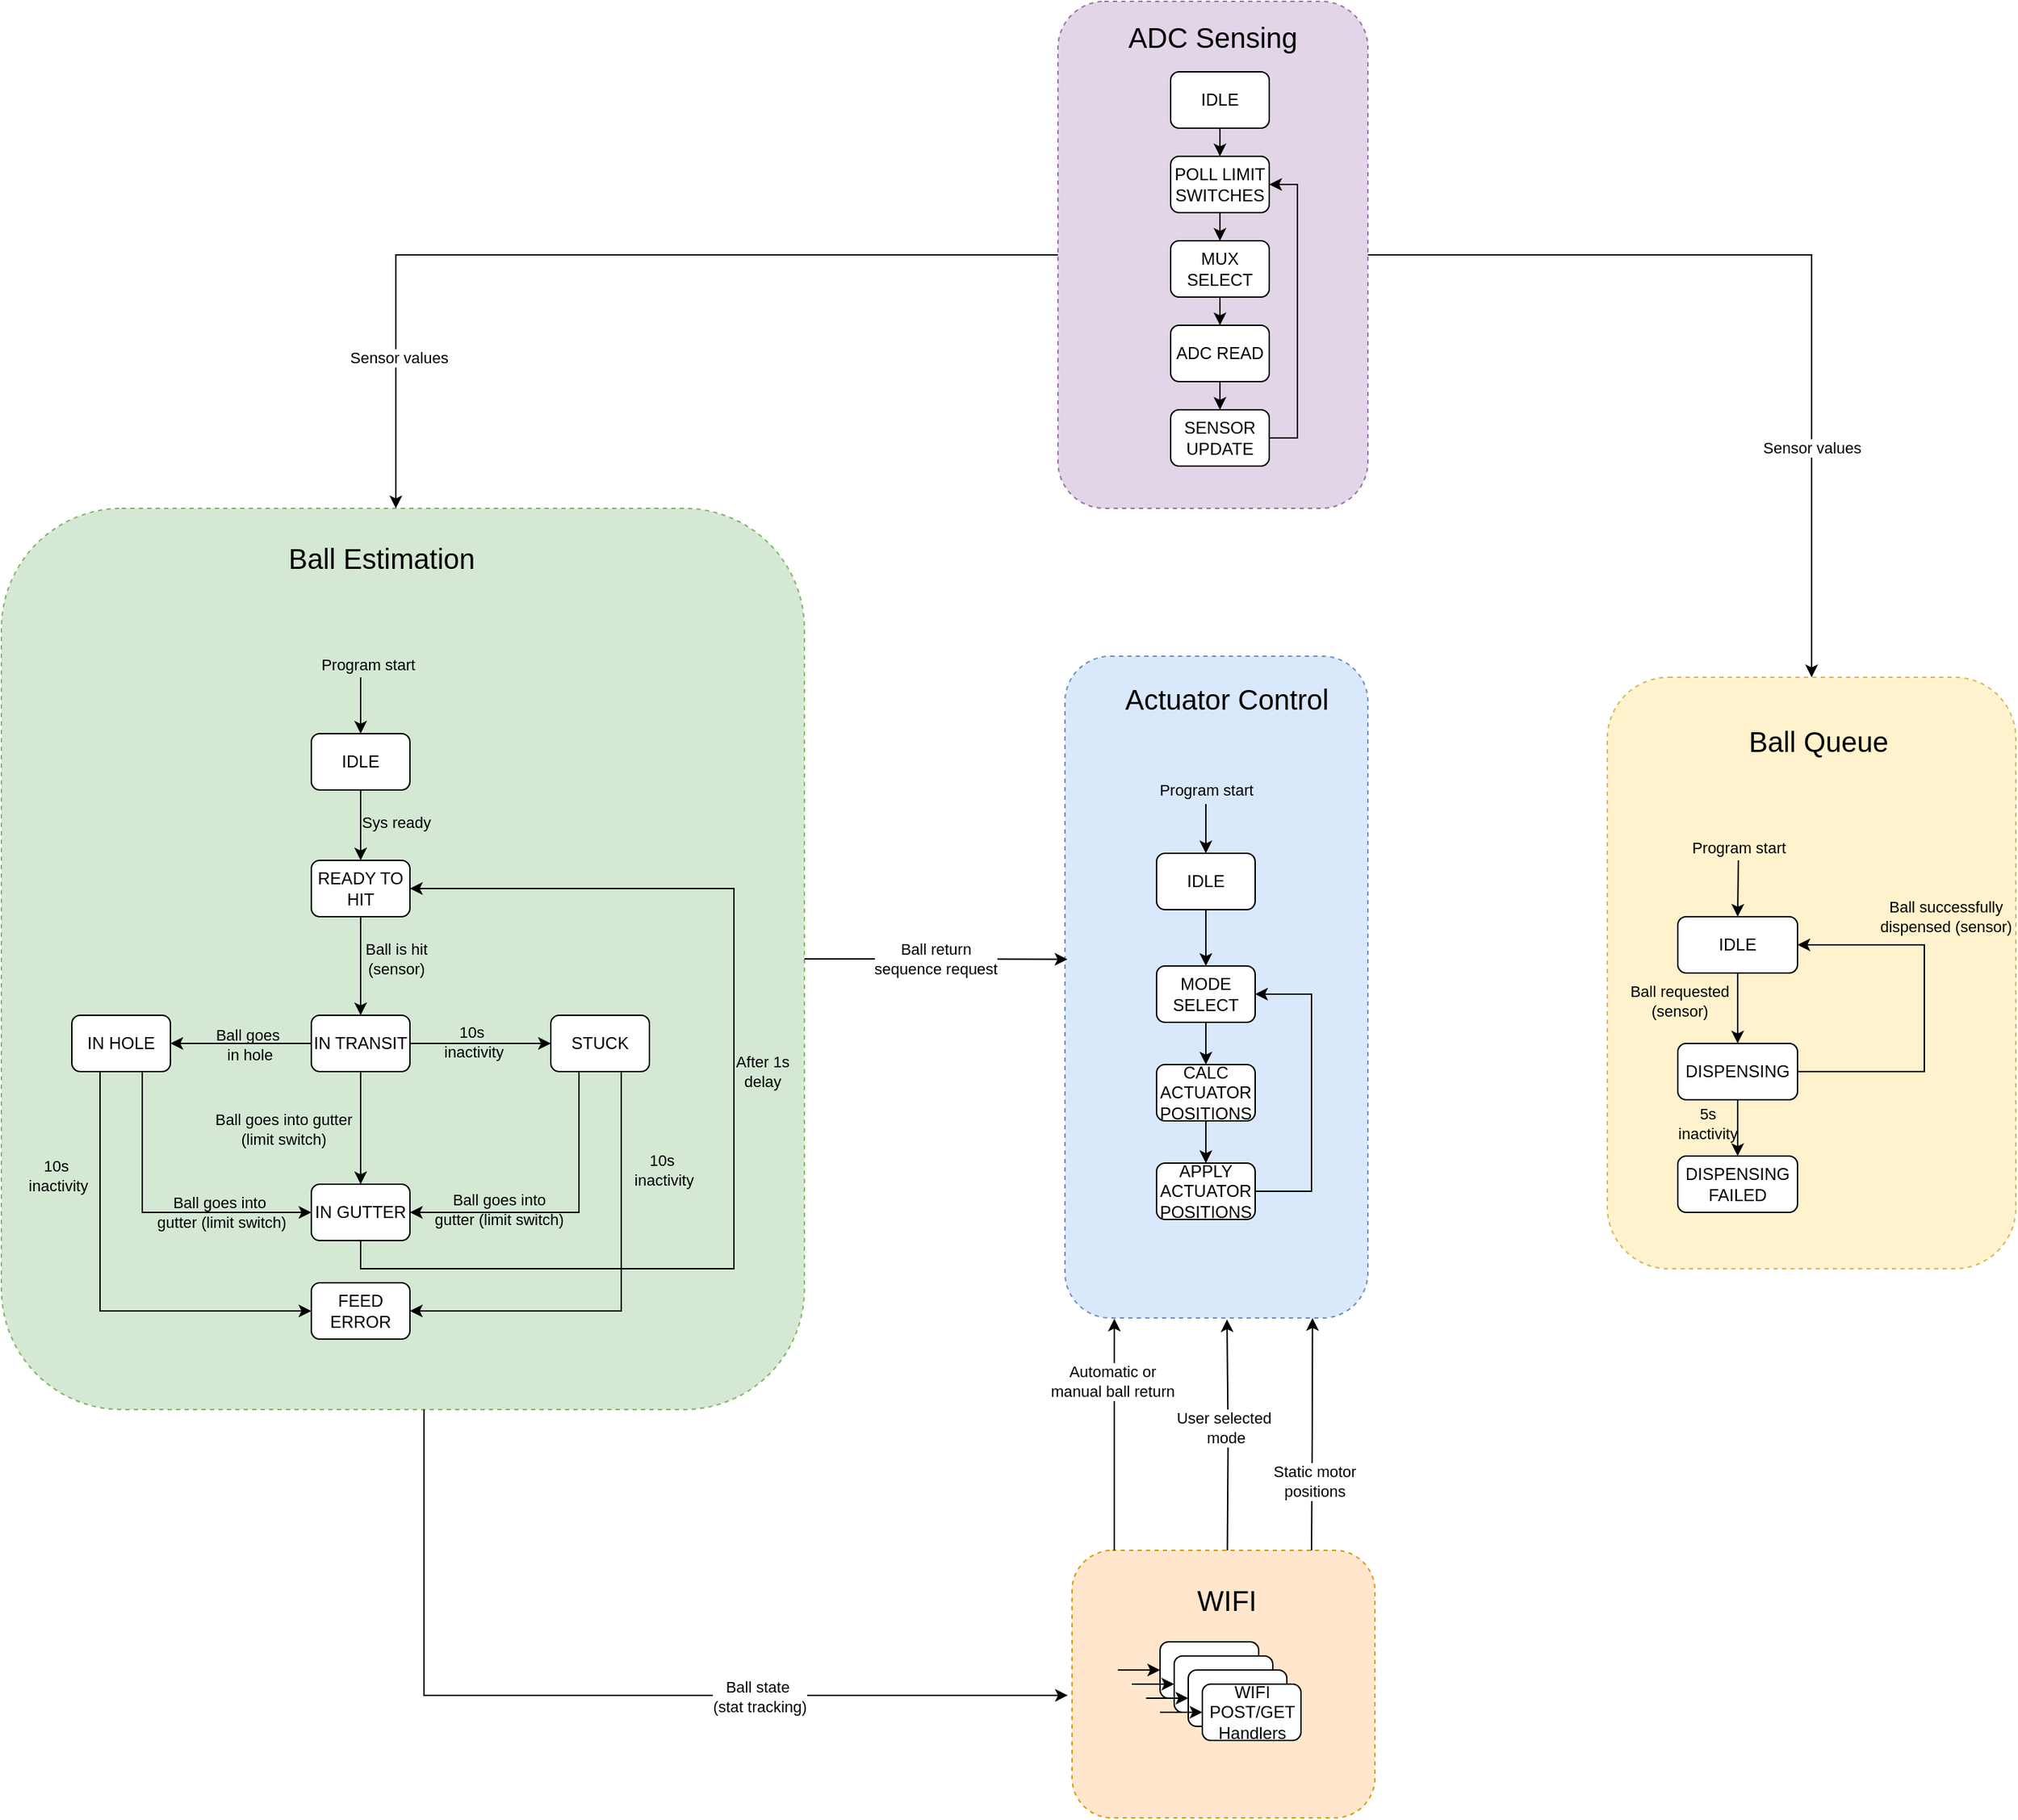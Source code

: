<mxfile version="24.8.4">
  <diagram name="Page-1" id="zExhag9UgMzSdzWPCm1d">
    <mxGraphModel dx="1687" dy="925" grid="1" gridSize="10" guides="0" tooltips="1" connect="1" arrows="1" fold="1" page="1" pageScale="1" pageWidth="2000" pageHeight="2000" math="0" shadow="0">
      <root>
        <mxCell id="0" />
        <mxCell id="1" parent="0" />
        <mxCell id="xGdZIKILuJkKEd5dnqQw-100" style="edgeStyle=orthogonalEdgeStyle;rounded=0;orthogonalLoop=1;jettySize=auto;html=1;entryX=0.522;entryY=1.002;entryDx=0;entryDy=0;entryPerimeter=0;" edge="1" parent="1">
          <mxGeometry relative="1" as="geometry">
            <mxPoint x="1160.27" y="1280" as="sourcePoint" />
            <mxPoint x="1160" y="1115.94" as="targetPoint" />
          </mxGeometry>
        </mxCell>
        <mxCell id="xGdZIKILuJkKEd5dnqQw-105" value="User selected&amp;nbsp;&lt;div&gt;mode&lt;/div&gt;" style="edgeLabel;html=1;align=center;verticalAlign=middle;resizable=0;points=[];" vertex="1" connectable="0" parent="xGdZIKILuJkKEd5dnqQw-100">
          <mxGeometry x="0.065" y="2" relative="1" as="geometry">
            <mxPoint as="offset" />
          </mxGeometry>
        </mxCell>
        <mxCell id="xGdZIKILuJkKEd5dnqQw-101" value="" style="group" vertex="1" connectable="0" parent="1">
          <mxGeometry x="1050" y="1280" width="215" height="190" as="geometry" />
        </mxCell>
        <mxCell id="xGdZIKILuJkKEd5dnqQw-87" value="" style="rounded=1;whiteSpace=wrap;html=1;dashed=1;arcSize=15;fillColor=#ffe6cc;strokeColor=#d79b00;" vertex="1" parent="xGdZIKILuJkKEd5dnqQw-101">
          <mxGeometry width="215" height="190" as="geometry" />
        </mxCell>
        <mxCell id="xGdZIKILuJkKEd5dnqQw-75" value="" style="rounded=1;whiteSpace=wrap;html=1;" vertex="1" parent="xGdZIKILuJkKEd5dnqQw-101">
          <mxGeometry x="62.5" y="65" width="70" height="40" as="geometry" />
        </mxCell>
        <mxCell id="xGdZIKILuJkKEd5dnqQw-84" value="" style="rounded=1;whiteSpace=wrap;html=1;" vertex="1" parent="xGdZIKILuJkKEd5dnqQw-101">
          <mxGeometry x="72.5" y="75" width="70" height="40" as="geometry" />
        </mxCell>
        <mxCell id="xGdZIKILuJkKEd5dnqQw-85" value="" style="rounded=1;whiteSpace=wrap;html=1;" vertex="1" parent="xGdZIKILuJkKEd5dnqQw-101">
          <mxGeometry x="82.5" y="85" width="70" height="40" as="geometry" />
        </mxCell>
        <mxCell id="xGdZIKILuJkKEd5dnqQw-86" value="WIFI POST/GET Handlers" style="rounded=1;whiteSpace=wrap;html=1;" vertex="1" parent="xGdZIKILuJkKEd5dnqQw-101">
          <mxGeometry x="92.5" y="95" width="70" height="40" as="geometry" />
        </mxCell>
        <mxCell id="xGdZIKILuJkKEd5dnqQw-88" value="" style="endArrow=classic;html=1;rounded=0;" edge="1" parent="xGdZIKILuJkKEd5dnqQw-101">
          <mxGeometry width="50" height="50" relative="1" as="geometry">
            <mxPoint x="32.5" y="85" as="sourcePoint" />
            <mxPoint x="62.5" y="85" as="targetPoint" />
          </mxGeometry>
        </mxCell>
        <mxCell id="xGdZIKILuJkKEd5dnqQw-89" value="" style="endArrow=classic;html=1;rounded=0;" edge="1" parent="xGdZIKILuJkKEd5dnqQw-101">
          <mxGeometry width="50" height="50" relative="1" as="geometry">
            <mxPoint x="42.5" y="95" as="sourcePoint" />
            <mxPoint x="72.5" y="95" as="targetPoint" />
          </mxGeometry>
        </mxCell>
        <mxCell id="xGdZIKILuJkKEd5dnqQw-90" value="" style="endArrow=classic;html=1;rounded=0;" edge="1" parent="xGdZIKILuJkKEd5dnqQw-101">
          <mxGeometry width="50" height="50" relative="1" as="geometry">
            <mxPoint x="52.5" y="105" as="sourcePoint" />
            <mxPoint x="82.5" y="105" as="targetPoint" />
          </mxGeometry>
        </mxCell>
        <mxCell id="xGdZIKILuJkKEd5dnqQw-91" value="" style="endArrow=classic;html=1;rounded=0;" edge="1" parent="xGdZIKILuJkKEd5dnqQw-101">
          <mxGeometry width="50" height="50" relative="1" as="geometry">
            <mxPoint x="62.5" y="115" as="sourcePoint" />
            <mxPoint x="92.5" y="115" as="targetPoint" />
          </mxGeometry>
        </mxCell>
        <mxCell id="xGdZIKILuJkKEd5dnqQw-96" value="&lt;span style=&quot;font-size: 20px;&quot;&gt;WIFI&lt;/span&gt;" style="text;html=1;align=center;verticalAlign=middle;whiteSpace=wrap;rounded=0;" vertex="1" parent="xGdZIKILuJkKEd5dnqQw-101">
          <mxGeometry x="30" y="20" width="160" height="30" as="geometry" />
        </mxCell>
        <mxCell id="xGdZIKILuJkKEd5dnqQw-102" value="" style="group" vertex="1" connectable="0" parent="1">
          <mxGeometry x="1045" y="645" width="215" height="470" as="geometry" />
        </mxCell>
        <mxCell id="xGdZIKILuJkKEd5dnqQw-69" value="" style="rounded=1;whiteSpace=wrap;html=1;dashed=1;arcSize=15;fillColor=#dae8fc;strokeColor=#6c8ebf;" vertex="1" parent="xGdZIKILuJkKEd5dnqQw-102">
          <mxGeometry width="215" height="470" as="geometry" />
        </mxCell>
        <mxCell id="xGdZIKILuJkKEd5dnqQw-47" style="edgeStyle=orthogonalEdgeStyle;rounded=0;orthogonalLoop=1;jettySize=auto;html=1;entryX=0.5;entryY=0;entryDx=0;entryDy=0;" edge="1" parent="xGdZIKILuJkKEd5dnqQw-102" source="xGdZIKILuJkKEd5dnqQw-41" target="xGdZIKILuJkKEd5dnqQw-42">
          <mxGeometry relative="1" as="geometry" />
        </mxCell>
        <mxCell id="xGdZIKILuJkKEd5dnqQw-41" value="IDLE" style="rounded=1;whiteSpace=wrap;html=1;" vertex="1" parent="xGdZIKILuJkKEd5dnqQw-102">
          <mxGeometry x="65" y="140" width="70" height="40" as="geometry" />
        </mxCell>
        <mxCell id="xGdZIKILuJkKEd5dnqQw-49" style="edgeStyle=orthogonalEdgeStyle;rounded=0;orthogonalLoop=1;jettySize=auto;html=1;entryX=0.5;entryY=0;entryDx=0;entryDy=0;" edge="1" parent="xGdZIKILuJkKEd5dnqQw-102" source="xGdZIKILuJkKEd5dnqQw-42" target="xGdZIKILuJkKEd5dnqQw-43">
          <mxGeometry relative="1" as="geometry" />
        </mxCell>
        <mxCell id="xGdZIKILuJkKEd5dnqQw-42" value="MODE SELECT" style="rounded=1;whiteSpace=wrap;html=1;" vertex="1" parent="xGdZIKILuJkKEd5dnqQw-102">
          <mxGeometry x="65" y="220" width="70" height="40" as="geometry" />
        </mxCell>
        <mxCell id="xGdZIKILuJkKEd5dnqQw-50" style="edgeStyle=orthogonalEdgeStyle;rounded=0;orthogonalLoop=1;jettySize=auto;html=1;entryX=0.5;entryY=0;entryDx=0;entryDy=0;" edge="1" parent="xGdZIKILuJkKEd5dnqQw-102" source="xGdZIKILuJkKEd5dnqQw-43" target="xGdZIKILuJkKEd5dnqQw-44">
          <mxGeometry relative="1" as="geometry" />
        </mxCell>
        <mxCell id="xGdZIKILuJkKEd5dnqQw-43" value="CALC ACTUATOR POSITIONS" style="rounded=1;whiteSpace=wrap;html=1;" vertex="1" parent="xGdZIKILuJkKEd5dnqQw-102">
          <mxGeometry x="65" y="290" width="70" height="40" as="geometry" />
        </mxCell>
        <mxCell id="xGdZIKILuJkKEd5dnqQw-51" style="edgeStyle=orthogonalEdgeStyle;rounded=0;orthogonalLoop=1;jettySize=auto;html=1;entryX=1;entryY=0.5;entryDx=0;entryDy=0;" edge="1" parent="xGdZIKILuJkKEd5dnqQw-102" source="xGdZIKILuJkKEd5dnqQw-44" target="xGdZIKILuJkKEd5dnqQw-42">
          <mxGeometry relative="1" as="geometry">
            <Array as="points">
              <mxPoint x="175" y="380" />
              <mxPoint x="175" y="240" />
            </Array>
          </mxGeometry>
        </mxCell>
        <mxCell id="xGdZIKILuJkKEd5dnqQw-44" value="APPLY ACTUATOR POSITIONS" style="rounded=1;whiteSpace=wrap;html=1;" vertex="1" parent="xGdZIKILuJkKEd5dnqQw-102">
          <mxGeometry x="65" y="360" width="70" height="40" as="geometry" />
        </mxCell>
        <mxCell id="xGdZIKILuJkKEd5dnqQw-45" value="" style="endArrow=classic;html=1;rounded=0;entryX=0.5;entryY=0;entryDx=0;entryDy=0;" edge="1" parent="xGdZIKILuJkKEd5dnqQw-102" target="xGdZIKILuJkKEd5dnqQw-41">
          <mxGeometry width="50" height="50" relative="1" as="geometry">
            <mxPoint x="100" y="105" as="sourcePoint" />
            <mxPoint x="99.68" y="140" as="targetPoint" />
          </mxGeometry>
        </mxCell>
        <mxCell id="xGdZIKILuJkKEd5dnqQw-46" value="&lt;font style=&quot;font-size: 11px;&quot;&gt;Program start&lt;/font&gt;" style="edgeLabel;html=1;align=center;verticalAlign=middle;resizable=0;points=[];labelBackgroundColor=none;" vertex="1" connectable="0" parent="xGdZIKILuJkKEd5dnqQw-45">
          <mxGeometry x="-0.024" relative="1" as="geometry">
            <mxPoint y="-27" as="offset" />
          </mxGeometry>
        </mxCell>
        <mxCell id="xGdZIKILuJkKEd5dnqQw-94" value="&lt;font style=&quot;font-size: 20px;&quot;&gt;Actuator Control&lt;/font&gt;&lt;span style=&quot;color: rgba(0, 0, 0, 0); font-family: monospace; font-size: 0px; text-align: start; text-wrap: nowrap;&quot;&gt;%3CmxGraphModel%3E%3Croot%3E%3CmxCell%20id%3D%220%22%2F%3E%3CmxCell%20id%3D%221%22%20parent%3D%220%22%2F%3E%3CmxCell%20id%3D%222%22%20value%3D%22%26lt%3Bfont%20style%3D%26quot%3Bfont-size%3A%2020px%3B%26quot%3B%26gt%3BBall%20Estimation%26lt%3B%2Ffont%26gt%3B%22%20style%3D%22text%3Bhtml%3D1%3Balign%3Dcenter%3BverticalAlign%3Dmiddle%3BwhiteSpace%3Dwrap%3Brounded%3D0%3B%22%20vertex%3D%221%22%20parent%3D%221%22%3E%3CmxGeometry%20x%3D%22440%22%20y%3D%22470%22%20width%3D%22160%22%20height%3D%2230%22%20as%3D%22geometry%22%2F%3E%3C%2FmxCell%3E%3C%2Froot%3E%3C%2FmxGraphModel%3E&lt;/span&gt;" style="text;html=1;align=center;verticalAlign=middle;whiteSpace=wrap;rounded=0;" vertex="1" parent="xGdZIKILuJkKEd5dnqQw-102">
          <mxGeometry x="35" y="15" width="160" height="30" as="geometry" />
        </mxCell>
        <mxCell id="xGdZIKILuJkKEd5dnqQw-103" value="" style="group" vertex="1" connectable="0" parent="1">
          <mxGeometry x="1430" y="660" width="290" height="420" as="geometry" />
        </mxCell>
        <mxCell id="xGdZIKILuJkKEd5dnqQw-72" value="" style="rounded=1;whiteSpace=wrap;html=1;dashed=1;arcSize=15;fillColor=#fff2cc;strokeColor=#d6b656;" vertex="1" parent="xGdZIKILuJkKEd5dnqQw-103">
          <mxGeometry width="290" height="420" as="geometry" />
        </mxCell>
        <mxCell id="xGdZIKILuJkKEd5dnqQw-60" style="edgeStyle=orthogonalEdgeStyle;rounded=0;orthogonalLoop=1;jettySize=auto;html=1;entryX=0.5;entryY=0;entryDx=0;entryDy=0;" edge="1" parent="xGdZIKILuJkKEd5dnqQw-103" source="xGdZIKILuJkKEd5dnqQw-52" target="xGdZIKILuJkKEd5dnqQw-53">
          <mxGeometry relative="1" as="geometry" />
        </mxCell>
        <mxCell id="xGdZIKILuJkKEd5dnqQw-61" value="Ball requested&lt;div&gt;&lt;span style=&quot;background-color: initial;&quot;&gt;(sensor)&lt;/span&gt;&lt;/div&gt;" style="edgeLabel;html=1;align=center;verticalAlign=middle;resizable=0;points=[];labelBackgroundColor=none;" vertex="1" connectable="0" parent="xGdZIKILuJkKEd5dnqQw-60">
          <mxGeometry x="-0.228" y="-2" relative="1" as="geometry">
            <mxPoint x="-40" as="offset" />
          </mxGeometry>
        </mxCell>
        <mxCell id="xGdZIKILuJkKEd5dnqQw-52" value="IDLE" style="rounded=1;whiteSpace=wrap;html=1;" vertex="1" parent="xGdZIKILuJkKEd5dnqQw-103">
          <mxGeometry x="50" y="170" width="85" height="40" as="geometry" />
        </mxCell>
        <mxCell id="xGdZIKILuJkKEd5dnqQw-58" style="edgeStyle=orthogonalEdgeStyle;rounded=0;orthogonalLoop=1;jettySize=auto;html=1;entryX=1;entryY=0.5;entryDx=0;entryDy=0;" edge="1" parent="xGdZIKILuJkKEd5dnqQw-103" source="xGdZIKILuJkKEd5dnqQw-53" target="xGdZIKILuJkKEd5dnqQw-52">
          <mxGeometry relative="1" as="geometry">
            <Array as="points">
              <mxPoint x="225" y="280" />
              <mxPoint x="225" y="190" />
            </Array>
          </mxGeometry>
        </mxCell>
        <mxCell id="xGdZIKILuJkKEd5dnqQw-62" value="Ball successfully&lt;div&gt;dispensed (sensor)&lt;/div&gt;" style="edgeLabel;html=1;align=center;verticalAlign=middle;resizable=0;points=[];labelBackgroundColor=none;" vertex="1" connectable="0" parent="xGdZIKILuJkKEd5dnqQw-58">
          <mxGeometry x="0.001" y="-3" relative="1" as="geometry">
            <mxPoint x="12" y="-65" as="offset" />
          </mxGeometry>
        </mxCell>
        <mxCell id="xGdZIKILuJkKEd5dnqQw-59" style="edgeStyle=orthogonalEdgeStyle;rounded=0;orthogonalLoop=1;jettySize=auto;html=1;entryX=0.5;entryY=0;entryDx=0;entryDy=0;" edge="1" parent="xGdZIKILuJkKEd5dnqQw-103" source="xGdZIKILuJkKEd5dnqQw-53" target="xGdZIKILuJkKEd5dnqQw-57">
          <mxGeometry relative="1" as="geometry" />
        </mxCell>
        <mxCell id="xGdZIKILuJkKEd5dnqQw-63" value="5s&lt;div&gt;inactivity&lt;/div&gt;" style="edgeLabel;html=1;align=center;verticalAlign=middle;resizable=0;points=[];labelBackgroundColor=none;" vertex="1" connectable="0" parent="xGdZIKILuJkKEd5dnqQw-59">
          <mxGeometry x="-0.172" relative="1" as="geometry">
            <mxPoint x="-22" as="offset" />
          </mxGeometry>
        </mxCell>
        <mxCell id="xGdZIKILuJkKEd5dnqQw-53" value="DISPENSING" style="rounded=1;whiteSpace=wrap;html=1;" vertex="1" parent="xGdZIKILuJkKEd5dnqQw-103">
          <mxGeometry x="50" y="260" width="85" height="40" as="geometry" />
        </mxCell>
        <mxCell id="xGdZIKILuJkKEd5dnqQw-57" value="DISPENSING FAILED" style="rounded=1;whiteSpace=wrap;html=1;" vertex="1" parent="xGdZIKILuJkKEd5dnqQw-103">
          <mxGeometry x="50" y="340" width="85" height="40" as="geometry" />
        </mxCell>
        <mxCell id="xGdZIKILuJkKEd5dnqQw-64" value="" style="endArrow=classic;html=1;rounded=0;entryX=0.5;entryY=0;entryDx=0;entryDy=0;" edge="1" parent="xGdZIKILuJkKEd5dnqQw-103" target="xGdZIKILuJkKEd5dnqQw-52">
          <mxGeometry width="50" height="50" relative="1" as="geometry">
            <mxPoint x="93" y="130" as="sourcePoint" />
            <mxPoint x="92.6" y="170" as="targetPoint" />
          </mxGeometry>
        </mxCell>
        <mxCell id="xGdZIKILuJkKEd5dnqQw-65" value="&lt;font style=&quot;font-size: 11px;&quot;&gt;Program start&lt;/font&gt;" style="edgeLabel;html=1;align=center;verticalAlign=middle;resizable=0;points=[];labelBackgroundColor=none;" vertex="1" connectable="0" parent="xGdZIKILuJkKEd5dnqQw-64">
          <mxGeometry x="-0.024" relative="1" as="geometry">
            <mxPoint y="-29" as="offset" />
          </mxGeometry>
        </mxCell>
        <mxCell id="xGdZIKILuJkKEd5dnqQw-95" value="&lt;span style=&quot;font-size: 20px;&quot;&gt;Ball Queue&lt;/span&gt;" style="text;html=1;align=center;verticalAlign=middle;whiteSpace=wrap;rounded=0;" vertex="1" parent="xGdZIKILuJkKEd5dnqQw-103">
          <mxGeometry x="70" y="30" width="160" height="30" as="geometry" />
        </mxCell>
        <mxCell id="xGdZIKILuJkKEd5dnqQw-104" value="" style="group" vertex="1" connectable="0" parent="1">
          <mxGeometry x="290" y="540" width="570" height="640" as="geometry" />
        </mxCell>
        <mxCell id="xGdZIKILuJkKEd5dnqQw-68" value="" style="rounded=1;whiteSpace=wrap;html=1;dashed=1;arcSize=15;fillColor=#d5e8d4;strokeColor=#82b366;" vertex="1" parent="xGdZIKILuJkKEd5dnqQw-104">
          <mxGeometry width="570" height="640" as="geometry" />
        </mxCell>
        <mxCell id="xGdZIKILuJkKEd5dnqQw-10" style="edgeStyle=orthogonalEdgeStyle;rounded=0;orthogonalLoop=1;jettySize=auto;html=1;entryX=0.5;entryY=0;entryDx=0;entryDy=0;" edge="1" parent="xGdZIKILuJkKEd5dnqQw-104" source="xGdZIKILuJkKEd5dnqQw-1" target="xGdZIKILuJkKEd5dnqQw-3">
          <mxGeometry relative="1" as="geometry" />
        </mxCell>
        <mxCell id="xGdZIKILuJkKEd5dnqQw-26" value="Sys ready" style="edgeLabel;html=1;align=center;verticalAlign=middle;resizable=0;points=[];labelBackgroundColor=none;" vertex="1" connectable="0" parent="xGdZIKILuJkKEd5dnqQw-10">
          <mxGeometry x="-0.076" relative="1" as="geometry">
            <mxPoint x="25" as="offset" />
          </mxGeometry>
        </mxCell>
        <mxCell id="xGdZIKILuJkKEd5dnqQw-1" value="IDLE" style="rounded=1;whiteSpace=wrap;html=1;" vertex="1" parent="xGdZIKILuJkKEd5dnqQw-104">
          <mxGeometry x="220" y="160" width="70" height="40" as="geometry" />
        </mxCell>
        <mxCell id="xGdZIKILuJkKEd5dnqQw-11" style="edgeStyle=orthogonalEdgeStyle;rounded=0;orthogonalLoop=1;jettySize=auto;html=1;entryX=0.5;entryY=0;entryDx=0;entryDy=0;" edge="1" parent="xGdZIKILuJkKEd5dnqQw-104" source="xGdZIKILuJkKEd5dnqQw-3" target="xGdZIKILuJkKEd5dnqQw-4">
          <mxGeometry relative="1" as="geometry" />
        </mxCell>
        <mxCell id="xGdZIKILuJkKEd5dnqQw-27" value="Ball is hit&lt;div&gt;(sensor)&lt;/div&gt;" style="edgeLabel;html=1;align=center;verticalAlign=middle;resizable=0;points=[];labelBackgroundColor=none;" vertex="1" connectable="0" parent="xGdZIKILuJkKEd5dnqQw-11">
          <mxGeometry x="-0.279" y="2" relative="1" as="geometry">
            <mxPoint x="23" y="5" as="offset" />
          </mxGeometry>
        </mxCell>
        <mxCell id="xGdZIKILuJkKEd5dnqQw-3" value="READY TO HIT" style="rounded=1;whiteSpace=wrap;html=1;" vertex="1" parent="xGdZIKILuJkKEd5dnqQw-104">
          <mxGeometry x="220" y="250" width="70" height="40" as="geometry" />
        </mxCell>
        <mxCell id="xGdZIKILuJkKEd5dnqQw-12" style="edgeStyle=orthogonalEdgeStyle;rounded=0;orthogonalLoop=1;jettySize=auto;html=1;entryX=1;entryY=0.5;entryDx=0;entryDy=0;" edge="1" parent="xGdZIKILuJkKEd5dnqQw-104" source="xGdZIKILuJkKEd5dnqQw-4" target="xGdZIKILuJkKEd5dnqQw-7">
          <mxGeometry relative="1" as="geometry" />
        </mxCell>
        <mxCell id="xGdZIKILuJkKEd5dnqQw-28" value="Ball goes&amp;nbsp;&lt;div&gt;in hole&lt;/div&gt;" style="edgeLabel;html=1;align=center;verticalAlign=middle;resizable=0;points=[];labelBackgroundColor=none;" vertex="1" connectable="0" parent="xGdZIKILuJkKEd5dnqQw-12">
          <mxGeometry x="-0.115" y="1" relative="1" as="geometry">
            <mxPoint as="offset" />
          </mxGeometry>
        </mxCell>
        <mxCell id="xGdZIKILuJkKEd5dnqQw-15" style="edgeStyle=orthogonalEdgeStyle;rounded=0;orthogonalLoop=1;jettySize=auto;html=1;entryX=0;entryY=0.5;entryDx=0;entryDy=0;exitX=1;exitY=0.5;exitDx=0;exitDy=0;" edge="1" parent="xGdZIKILuJkKEd5dnqQw-104" source="xGdZIKILuJkKEd5dnqQw-4" target="xGdZIKILuJkKEd5dnqQw-8">
          <mxGeometry relative="1" as="geometry">
            <mxPoint x="250" y="450" as="targetPoint" />
            <Array as="points">
              <mxPoint x="320" y="380" />
              <mxPoint x="320" y="380" />
            </Array>
          </mxGeometry>
        </mxCell>
        <mxCell id="xGdZIKILuJkKEd5dnqQw-31" value="10s&amp;nbsp;&lt;div&gt;inactivity&lt;/div&gt;" style="edgeLabel;html=1;align=center;verticalAlign=middle;resizable=0;points=[];labelBackgroundColor=none;" vertex="1" connectable="0" parent="xGdZIKILuJkKEd5dnqQw-15">
          <mxGeometry x="-0.112" y="1" relative="1" as="geometry">
            <mxPoint as="offset" />
          </mxGeometry>
        </mxCell>
        <mxCell id="xGdZIKILuJkKEd5dnqQw-16" style="edgeStyle=orthogonalEdgeStyle;rounded=0;orthogonalLoop=1;jettySize=auto;html=1;entryX=0.5;entryY=0;entryDx=0;entryDy=0;" edge="1" parent="xGdZIKILuJkKEd5dnqQw-104" source="xGdZIKILuJkKEd5dnqQw-4" target="xGdZIKILuJkKEd5dnqQw-5">
          <mxGeometry relative="1" as="geometry" />
        </mxCell>
        <mxCell id="xGdZIKILuJkKEd5dnqQw-32" value="Ball goes into gutter&lt;div&gt;(limit switch)&lt;/div&gt;" style="edgeLabel;html=1;align=center;verticalAlign=middle;resizable=0;points=[];labelBackgroundColor=none;" vertex="1" connectable="0" parent="xGdZIKILuJkKEd5dnqQw-16">
          <mxGeometry x="-0.217" relative="1" as="geometry">
            <mxPoint x="-55" y="9" as="offset" />
          </mxGeometry>
        </mxCell>
        <mxCell id="xGdZIKILuJkKEd5dnqQw-4" value="IN TRANSIT" style="rounded=1;whiteSpace=wrap;html=1;" vertex="1" parent="xGdZIKILuJkKEd5dnqQw-104">
          <mxGeometry x="220" y="360" width="70" height="40" as="geometry" />
        </mxCell>
        <mxCell id="xGdZIKILuJkKEd5dnqQw-22" style="edgeStyle=orthogonalEdgeStyle;rounded=0;orthogonalLoop=1;jettySize=auto;html=1;entryX=1;entryY=0.5;entryDx=0;entryDy=0;" edge="1" parent="xGdZIKILuJkKEd5dnqQw-104" source="xGdZIKILuJkKEd5dnqQw-5" target="xGdZIKILuJkKEd5dnqQw-3">
          <mxGeometry relative="1" as="geometry">
            <Array as="points">
              <mxPoint x="255" y="540" />
              <mxPoint x="520" y="540" />
              <mxPoint x="520" y="270" />
            </Array>
          </mxGeometry>
        </mxCell>
        <mxCell id="xGdZIKILuJkKEd5dnqQw-39" value="After 1s&lt;div&gt;&lt;span style=&quot;background-color: initial;&quot;&gt;delay&lt;/span&gt;&lt;/div&gt;" style="edgeLabel;html=1;align=center;verticalAlign=middle;resizable=0;points=[];labelBackgroundColor=none;" vertex="1" connectable="0" parent="xGdZIKILuJkKEd5dnqQw-22">
          <mxGeometry x="0.072" relative="1" as="geometry">
            <mxPoint x="20" y="-4" as="offset" />
          </mxGeometry>
        </mxCell>
        <mxCell id="xGdZIKILuJkKEd5dnqQw-5" value="IN GUTTER" style="rounded=1;whiteSpace=wrap;html=1;" vertex="1" parent="xGdZIKILuJkKEd5dnqQw-104">
          <mxGeometry x="220" y="480" width="70" height="40" as="geometry" />
        </mxCell>
        <mxCell id="xGdZIKILuJkKEd5dnqQw-6" value="FEED ERROR" style="rounded=1;whiteSpace=wrap;html=1;" vertex="1" parent="xGdZIKILuJkKEd5dnqQw-104">
          <mxGeometry x="220" y="550" width="70" height="40" as="geometry" />
        </mxCell>
        <mxCell id="xGdZIKILuJkKEd5dnqQw-17" style="edgeStyle=orthogonalEdgeStyle;rounded=0;orthogonalLoop=1;jettySize=auto;html=1;entryX=0;entryY=0.5;entryDx=0;entryDy=0;exitX=0.5;exitY=1;exitDx=0;exitDy=0;" edge="1" parent="xGdZIKILuJkKEd5dnqQw-104" source="xGdZIKILuJkKEd5dnqQw-7" target="xGdZIKILuJkKEd5dnqQw-5">
          <mxGeometry relative="1" as="geometry">
            <Array as="points">
              <mxPoint x="100" y="400" />
              <mxPoint x="100" y="500" />
            </Array>
          </mxGeometry>
        </mxCell>
        <mxCell id="xGdZIKILuJkKEd5dnqQw-33" value="Ball goes into&amp;nbsp;&lt;div&gt;gutter (limit switch)&lt;/div&gt;" style="edgeLabel;html=1;align=center;verticalAlign=middle;resizable=0;points=[];labelBackgroundColor=none;" vertex="1" connectable="0" parent="xGdZIKILuJkKEd5dnqQw-17">
          <mxGeometry x="0.454" relative="1" as="geometry">
            <mxPoint as="offset" />
          </mxGeometry>
        </mxCell>
        <mxCell id="xGdZIKILuJkKEd5dnqQw-20" style="edgeStyle=orthogonalEdgeStyle;rounded=0;orthogonalLoop=1;jettySize=auto;html=1;entryX=0;entryY=0.5;entryDx=0;entryDy=0;" edge="1" parent="xGdZIKILuJkKEd5dnqQw-104" source="xGdZIKILuJkKEd5dnqQw-7" target="xGdZIKILuJkKEd5dnqQw-6">
          <mxGeometry relative="1" as="geometry">
            <Array as="points">
              <mxPoint x="70" y="570" />
            </Array>
          </mxGeometry>
        </mxCell>
        <mxCell id="xGdZIKILuJkKEd5dnqQw-38" value="10s&amp;nbsp;&lt;div&gt;inactivity&lt;/div&gt;" style="edgeLabel;html=1;align=center;verticalAlign=middle;resizable=0;points=[];labelBackgroundColor=none;" vertex="1" connectable="0" parent="xGdZIKILuJkKEd5dnqQw-20">
          <mxGeometry x="-0.54" y="-1" relative="1" as="geometry">
            <mxPoint x="-29" as="offset" />
          </mxGeometry>
        </mxCell>
        <mxCell id="xGdZIKILuJkKEd5dnqQw-7" value="IN HOLE" style="rounded=1;whiteSpace=wrap;html=1;" vertex="1" parent="xGdZIKILuJkKEd5dnqQw-104">
          <mxGeometry x="50" y="360" width="70" height="40" as="geometry" />
        </mxCell>
        <mxCell id="xGdZIKILuJkKEd5dnqQw-18" style="edgeStyle=orthogonalEdgeStyle;rounded=0;orthogonalLoop=1;jettySize=auto;html=1;entryX=1;entryY=0.5;entryDx=0;entryDy=0;" edge="1" parent="xGdZIKILuJkKEd5dnqQw-104" source="xGdZIKILuJkKEd5dnqQw-8" target="xGdZIKILuJkKEd5dnqQw-5">
          <mxGeometry relative="1" as="geometry">
            <Array as="points">
              <mxPoint x="410" y="500" />
            </Array>
          </mxGeometry>
        </mxCell>
        <mxCell id="xGdZIKILuJkKEd5dnqQw-34" value="Ball goes into&lt;div&gt;gutter (limit switch)&lt;/div&gt;" style="edgeLabel;html=1;align=center;verticalAlign=middle;resizable=0;points=[];labelBackgroundColor=none;" vertex="1" connectable="0" parent="xGdZIKILuJkKEd5dnqQw-18">
          <mxGeometry x="0.427" y="-2" relative="1" as="geometry">
            <mxPoint as="offset" />
          </mxGeometry>
        </mxCell>
        <mxCell id="xGdZIKILuJkKEd5dnqQw-19" style="edgeStyle=orthogonalEdgeStyle;rounded=0;orthogonalLoop=1;jettySize=auto;html=1;entryX=1;entryY=0.5;entryDx=0;entryDy=0;" edge="1" parent="xGdZIKILuJkKEd5dnqQw-104" source="xGdZIKILuJkKEd5dnqQw-8" target="xGdZIKILuJkKEd5dnqQw-6">
          <mxGeometry relative="1" as="geometry">
            <Array as="points">
              <mxPoint x="440" y="570" />
            </Array>
          </mxGeometry>
        </mxCell>
        <mxCell id="xGdZIKILuJkKEd5dnqQw-36" value="&lt;span style=&quot;color: rgba(0, 0, 0, 0); font-family: monospace; font-size: 0px; text-align: start; background-color: rgb(251, 251, 251);&quot;&gt;%3CmxGraphModel%3E%3Croot%3E%3CmxCell%20id%3D%220%22%2F%3E%3CmxCell%20id%3D%221%22%20parent%3D%220%22%2F%3E%3CmxCell%20id%3D%222%22%20value%3D%2210s%26amp%3Bnbsp%3B%26lt%3Bdiv%26gt%3Binactivity%26lt%3B%2Fdiv%26gt%3B%22%20style%3D%22edgeLabel%3Bhtml%3D1%3Balign%3Dcenter%3BverticalAlign%3Dmiddle%3Bresizable%3D0%3Bpoints%3D%5B%5D%3B%22%20vertex%3D%221%22%20connectable%3D%220%22%20parent%3D%221%22%3E%3CmxGeometry%20x%3D%22814.186%22%20y%3D%22519%22%20as%3D%22geometry%22%2F%3E%3C%2FmxCell%3E%3C%2Froot%3E%3C%2FmxGraphModel%3E&lt;/span&gt;" style="edgeLabel;html=1;align=center;verticalAlign=middle;resizable=0;points=[];" vertex="1" connectable="0" parent="xGdZIKILuJkKEd5dnqQw-19">
          <mxGeometry x="-0.552" relative="1" as="geometry">
            <mxPoint as="offset" />
          </mxGeometry>
        </mxCell>
        <mxCell id="xGdZIKILuJkKEd5dnqQw-37" value="10s&amp;nbsp;&lt;div&gt;inactivity&lt;/div&gt;" style="edgeLabel;html=1;align=center;verticalAlign=middle;resizable=0;points=[];labelBackgroundColor=none;" vertex="1" connectable="0" parent="xGdZIKILuJkKEd5dnqQw-19">
          <mxGeometry x="-0.535" relative="1" as="geometry">
            <mxPoint x="30" y="-5" as="offset" />
          </mxGeometry>
        </mxCell>
        <mxCell id="xGdZIKILuJkKEd5dnqQw-8" value="STUCK" style="rounded=1;whiteSpace=wrap;html=1;" vertex="1" parent="xGdZIKILuJkKEd5dnqQw-104">
          <mxGeometry x="390" y="360" width="70" height="40" as="geometry" />
        </mxCell>
        <mxCell id="xGdZIKILuJkKEd5dnqQw-24" value="" style="endArrow=classic;html=1;rounded=0;entryX=0.5;entryY=0;entryDx=0;entryDy=0;" edge="1" parent="xGdZIKILuJkKEd5dnqQw-104" target="xGdZIKILuJkKEd5dnqQw-1">
          <mxGeometry width="50" height="50" relative="1" as="geometry">
            <mxPoint x="255" y="120" as="sourcePoint" />
            <mxPoint x="330" y="90" as="targetPoint" />
          </mxGeometry>
        </mxCell>
        <mxCell id="xGdZIKILuJkKEd5dnqQw-25" value="&lt;font style=&quot;font-size: 11px;&quot;&gt;Program start&lt;/font&gt;" style="edgeLabel;html=1;align=center;verticalAlign=middle;resizable=0;points=[];fillOpacity=100;labelBackgroundColor=none;" vertex="1" connectable="0" parent="xGdZIKILuJkKEd5dnqQw-24">
          <mxGeometry x="-0.024" relative="1" as="geometry">
            <mxPoint x="5" y="-29" as="offset" />
          </mxGeometry>
        </mxCell>
        <mxCell id="xGdZIKILuJkKEd5dnqQw-93" value="&lt;font style=&quot;font-size: 20px;&quot;&gt;Ball Estimation&lt;/font&gt;" style="text;html=1;align=center;verticalAlign=middle;whiteSpace=wrap;rounded=0;" vertex="1" parent="xGdZIKILuJkKEd5dnqQw-104">
          <mxGeometry x="190" y="20" width="160" height="30" as="geometry" />
        </mxCell>
        <mxCell id="xGdZIKILuJkKEd5dnqQw-106" style="edgeStyle=orthogonalEdgeStyle;rounded=0;orthogonalLoop=1;jettySize=auto;html=1;exitX=0.75;exitY=0;exitDx=0;exitDy=0;entryX=0.65;entryY=1;entryDx=0;entryDy=0;entryPerimeter=0;" edge="1" parent="1">
          <mxGeometry relative="1" as="geometry">
            <mxPoint x="1220" y="1280" as="sourcePoint" />
            <mxPoint x="1220.7" y="1115" as="targetPoint" />
          </mxGeometry>
        </mxCell>
        <mxCell id="xGdZIKILuJkKEd5dnqQw-108" value="Static motor&lt;div&gt;positions&lt;/div&gt;" style="edgeLabel;html=1;align=center;verticalAlign=middle;resizable=0;points=[];" vertex="1" connectable="0" parent="xGdZIKILuJkKEd5dnqQw-106">
          <mxGeometry x="-0.403" y="-1" relative="1" as="geometry">
            <mxPoint as="offset" />
          </mxGeometry>
        </mxCell>
        <mxCell id="xGdZIKILuJkKEd5dnqQw-109" style="edgeStyle=orthogonalEdgeStyle;rounded=0;orthogonalLoop=1;jettySize=auto;html=1;entryX=0.008;entryY=0.458;entryDx=0;entryDy=0;entryPerimeter=0;" edge="1" parent="1" source="xGdZIKILuJkKEd5dnqQw-68" target="xGdZIKILuJkKEd5dnqQw-69">
          <mxGeometry relative="1" as="geometry" />
        </mxCell>
        <mxCell id="xGdZIKILuJkKEd5dnqQw-110" value="Ball return&lt;div&gt;sequence request&lt;/div&gt;" style="edgeLabel;html=1;align=center;verticalAlign=middle;resizable=0;points=[];" vertex="1" connectable="0" parent="xGdZIKILuJkKEd5dnqQw-109">
          <mxGeometry x="-0.011" relative="1" as="geometry">
            <mxPoint as="offset" />
          </mxGeometry>
        </mxCell>
        <mxCell id="xGdZIKILuJkKEd5dnqQw-111" style="edgeStyle=orthogonalEdgeStyle;rounded=0;orthogonalLoop=1;jettySize=auto;html=1;entryX=-0.014;entryY=0.542;entryDx=0;entryDy=0;entryPerimeter=0;" edge="1" parent="1" source="xGdZIKILuJkKEd5dnqQw-68" target="xGdZIKILuJkKEd5dnqQw-87">
          <mxGeometry relative="1" as="geometry">
            <Array as="points">
              <mxPoint x="590" y="1383" />
            </Array>
          </mxGeometry>
        </mxCell>
        <mxCell id="xGdZIKILuJkKEd5dnqQw-113" value="Ball state&amp;nbsp;&lt;div&gt;(stat tracking)&lt;/div&gt;" style="edgeLabel;html=1;align=center;verticalAlign=middle;resizable=0;points=[];" vertex="1" connectable="0" parent="xGdZIKILuJkKEd5dnqQw-111">
          <mxGeometry x="0.337" y="-1" relative="1" as="geometry">
            <mxPoint as="offset" />
          </mxGeometry>
        </mxCell>
        <mxCell id="xGdZIKILuJkKEd5dnqQw-114" style="edgeStyle=orthogonalEdgeStyle;rounded=0;orthogonalLoop=1;jettySize=auto;html=1;entryX=0.222;entryY=1.001;entryDx=0;entryDy=0;entryPerimeter=0;" edge="1" parent="1">
          <mxGeometry relative="1" as="geometry">
            <mxPoint x="1080" y="1280" as="sourcePoint" />
            <mxPoint x="1080.03" y="1115.47" as="targetPoint" />
            <Array as="points">
              <mxPoint x="1080.3" y="1198" />
            </Array>
          </mxGeometry>
        </mxCell>
        <mxCell id="xGdZIKILuJkKEd5dnqQw-115" value="Automatic or&amp;nbsp;&lt;div&gt;manual ball return&amp;nbsp;&lt;/div&gt;" style="edgeLabel;html=1;align=center;verticalAlign=middle;resizable=0;points=[];" vertex="1" connectable="0" parent="xGdZIKILuJkKEd5dnqQw-114">
          <mxGeometry x="0.133" relative="1" as="geometry">
            <mxPoint y="-27" as="offset" />
          </mxGeometry>
        </mxCell>
        <mxCell id="xGdZIKILuJkKEd5dnqQw-136" value="" style="group" vertex="1" connectable="0" parent="1">
          <mxGeometry x="1040" y="180" width="220" height="360" as="geometry" />
        </mxCell>
        <mxCell id="xGdZIKILuJkKEd5dnqQw-117" value="" style="rounded=1;whiteSpace=wrap;html=1;dashed=1;arcSize=15;container=0;fillColor=#e1d5e7;strokeColor=#9673a6;" vertex="1" parent="xGdZIKILuJkKEd5dnqQw-136">
          <mxGeometry width="220" height="360" as="geometry" />
        </mxCell>
        <mxCell id="xGdZIKILuJkKEd5dnqQw-131" style="edgeStyle=orthogonalEdgeStyle;rounded=0;orthogonalLoop=1;jettySize=auto;html=1;entryX=0.5;entryY=0;entryDx=0;entryDy=0;" edge="1" parent="xGdZIKILuJkKEd5dnqQw-136" source="xGdZIKILuJkKEd5dnqQw-121" target="xGdZIKILuJkKEd5dnqQw-127">
          <mxGeometry relative="1" as="geometry" />
        </mxCell>
        <mxCell id="xGdZIKILuJkKEd5dnqQw-121" value="IDLE" style="rounded=1;whiteSpace=wrap;html=1;container=0;" vertex="1" parent="xGdZIKILuJkKEd5dnqQw-136">
          <mxGeometry x="80" y="50" width="70" height="40" as="geometry" />
        </mxCell>
        <mxCell id="xGdZIKILuJkKEd5dnqQw-126" value="&lt;span style=&quot;font-size: 20px;&quot;&gt;ADC Sensing&lt;/span&gt;" style="text;html=1;align=center;verticalAlign=middle;whiteSpace=wrap;rounded=0;movable=1;resizable=1;rotatable=1;deletable=1;editable=1;locked=0;connectable=1;" vertex="1" parent="xGdZIKILuJkKEd5dnqQw-136">
          <mxGeometry x="30" y="10" width="160" height="30" as="geometry" />
        </mxCell>
        <mxCell id="xGdZIKILuJkKEd5dnqQw-132" style="edgeStyle=orthogonalEdgeStyle;rounded=0;orthogonalLoop=1;jettySize=auto;html=1;entryX=0.5;entryY=0;entryDx=0;entryDy=0;" edge="1" parent="xGdZIKILuJkKEd5dnqQw-136" source="xGdZIKILuJkKEd5dnqQw-127" target="xGdZIKILuJkKEd5dnqQw-128">
          <mxGeometry relative="1" as="geometry" />
        </mxCell>
        <mxCell id="xGdZIKILuJkKEd5dnqQw-127" value="POLL LIMIT SWITCHES" style="rounded=1;whiteSpace=wrap;html=1;container=0;" vertex="1" parent="xGdZIKILuJkKEd5dnqQw-136">
          <mxGeometry x="80" y="110" width="70" height="40" as="geometry" />
        </mxCell>
        <mxCell id="xGdZIKILuJkKEd5dnqQw-133" style="edgeStyle=orthogonalEdgeStyle;rounded=0;orthogonalLoop=1;jettySize=auto;html=1;entryX=0.5;entryY=0;entryDx=0;entryDy=0;" edge="1" parent="xGdZIKILuJkKEd5dnqQw-136" source="xGdZIKILuJkKEd5dnqQw-128" target="xGdZIKILuJkKEd5dnqQw-129">
          <mxGeometry relative="1" as="geometry" />
        </mxCell>
        <mxCell id="xGdZIKILuJkKEd5dnqQw-128" value="MUX SELECT" style="rounded=1;whiteSpace=wrap;html=1;container=0;" vertex="1" parent="xGdZIKILuJkKEd5dnqQw-136">
          <mxGeometry x="80" y="170" width="70" height="40" as="geometry" />
        </mxCell>
        <mxCell id="xGdZIKILuJkKEd5dnqQw-134" style="edgeStyle=orthogonalEdgeStyle;rounded=0;orthogonalLoop=1;jettySize=auto;html=1;entryX=0.5;entryY=0;entryDx=0;entryDy=0;" edge="1" parent="xGdZIKILuJkKEd5dnqQw-136" source="xGdZIKILuJkKEd5dnqQw-129" target="xGdZIKILuJkKEd5dnqQw-130">
          <mxGeometry relative="1" as="geometry" />
        </mxCell>
        <mxCell id="xGdZIKILuJkKEd5dnqQw-129" value="ADC READ" style="rounded=1;whiteSpace=wrap;html=1;container=0;" vertex="1" parent="xGdZIKILuJkKEd5dnqQw-136">
          <mxGeometry x="80" y="230" width="70" height="40" as="geometry" />
        </mxCell>
        <mxCell id="xGdZIKILuJkKEd5dnqQw-135" style="edgeStyle=orthogonalEdgeStyle;rounded=0;orthogonalLoop=1;jettySize=auto;html=1;entryX=1;entryY=0.5;entryDx=0;entryDy=0;" edge="1" parent="xGdZIKILuJkKEd5dnqQw-136" source="xGdZIKILuJkKEd5dnqQw-130" target="xGdZIKILuJkKEd5dnqQw-127">
          <mxGeometry relative="1" as="geometry">
            <Array as="points">
              <mxPoint x="170" y="310" />
              <mxPoint x="170" y="130" />
            </Array>
          </mxGeometry>
        </mxCell>
        <mxCell id="xGdZIKILuJkKEd5dnqQw-130" value="SENSOR UPDATE" style="rounded=1;whiteSpace=wrap;html=1;container=0;" vertex="1" parent="xGdZIKILuJkKEd5dnqQw-136">
          <mxGeometry x="80" y="290" width="70" height="40" as="geometry" />
        </mxCell>
        <mxCell id="xGdZIKILuJkKEd5dnqQw-137" style="edgeStyle=orthogonalEdgeStyle;rounded=0;orthogonalLoop=1;jettySize=auto;html=1;entryX=0.474;entryY=0;entryDx=0;entryDy=0;entryPerimeter=0;exitX=0;exitY=0.5;exitDx=0;exitDy=0;" edge="1" parent="1" source="xGdZIKILuJkKEd5dnqQw-117">
          <mxGeometry relative="1" as="geometry">
            <mxPoint x="1049.82" y="260.048" as="sourcePoint" />
            <mxPoint x="570.0" y="540" as="targetPoint" />
            <Array as="points">
              <mxPoint x="570" y="360" />
            </Array>
          </mxGeometry>
        </mxCell>
        <mxCell id="xGdZIKILuJkKEd5dnqQw-139" value="Sensor values" style="edgeLabel;html=1;align=center;verticalAlign=middle;resizable=0;points=[];" vertex="1" connectable="0" parent="xGdZIKILuJkKEd5dnqQw-137">
          <mxGeometry x="0.671" y="2" relative="1" as="geometry">
            <mxPoint as="offset" />
          </mxGeometry>
        </mxCell>
        <mxCell id="xGdZIKILuJkKEd5dnqQw-138" style="edgeStyle=orthogonalEdgeStyle;rounded=0;orthogonalLoop=1;jettySize=auto;html=1;entryX=0.5;entryY=0;entryDx=0;entryDy=0;" edge="1" parent="1" source="xGdZIKILuJkKEd5dnqQw-117" target="xGdZIKILuJkKEd5dnqQw-72">
          <mxGeometry relative="1" as="geometry" />
        </mxCell>
        <mxCell id="xGdZIKILuJkKEd5dnqQw-140" value="Sensor values" style="edgeLabel;html=1;align=center;verticalAlign=middle;resizable=0;points=[];" vertex="1" connectable="0" parent="xGdZIKILuJkKEd5dnqQw-138">
          <mxGeometry x="0.469" relative="1" as="geometry">
            <mxPoint as="offset" />
          </mxGeometry>
        </mxCell>
      </root>
    </mxGraphModel>
  </diagram>
</mxfile>
